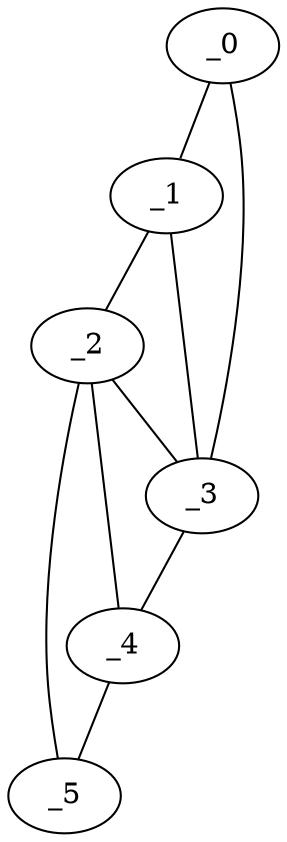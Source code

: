graph "obj94__20.gxl" {
	_0	 [x=44,
		y=43];
	_1	 [x=56,
		y=44];
	_0 -- _1	 [valence=1];
	_3	 [x=78,
		y=75];
	_0 -- _3	 [valence=1];
	_2	 [x=64,
		y=47];
	_1 -- _2	 [valence=1];
	_1 -- _3	 [valence=1];
	_2 -- _3	 [valence=2];
	_4	 [x=85,
		y=72];
	_2 -- _4	 [valence=2];
	_5	 [x=99,
		y=65];
	_2 -- _5	 [valence=1];
	_3 -- _4	 [valence=1];
	_4 -- _5	 [valence=1];
}
